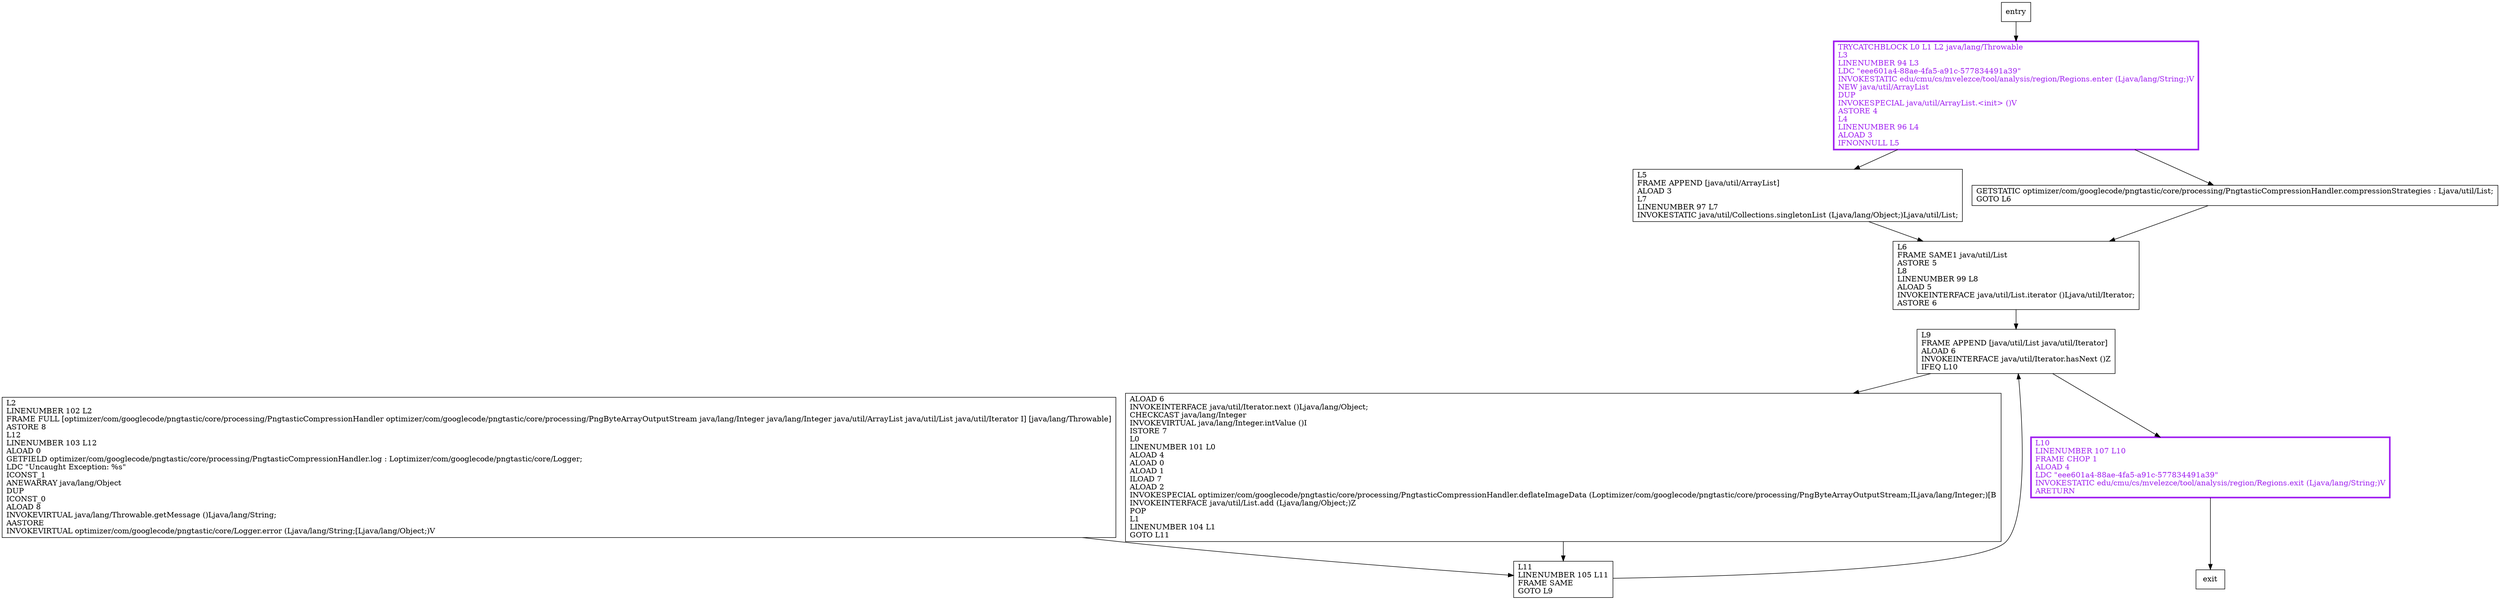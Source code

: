 digraph deflateImageDataSerially {
node [shape=record];
117064360 [label="TRYCATCHBLOCK L0 L1 L2 java/lang/Throwable\lL3\lLINENUMBER 94 L3\lLDC \"eee601a4-88ae-4fa5-a91c-577834491a39\"\lINVOKESTATIC edu/cmu/cs/mvelezce/tool/analysis/region/Regions.enter (Ljava/lang/String;)V\lNEW java/util/ArrayList\lDUP\lINVOKESPECIAL java/util/ArrayList.\<init\> ()V\lASTORE 4\lL4\lLINENUMBER 96 L4\lALOAD 3\lIFNONNULL L5\l"];
173864403 [label="L2\lLINENUMBER 102 L2\lFRAME FULL [optimizer/com/googlecode/pngtastic/core/processing/PngtasticCompressionHandler optimizer/com/googlecode/pngtastic/core/processing/PngByteArrayOutputStream java/lang/Integer java/lang/Integer java/util/ArrayList java/util/List java/util/Iterator I] [java/lang/Throwable]\lASTORE 8\lL12\lLINENUMBER 103 L12\lALOAD 0\lGETFIELD optimizer/com/googlecode/pngtastic/core/processing/PngtasticCompressionHandler.log : Loptimizer/com/googlecode/pngtastic/core/Logger;\lLDC \"Uncaught Exception: %s\"\lICONST_1\lANEWARRAY java/lang/Object\lDUP\lICONST_0\lALOAD 8\lINVOKEVIRTUAL java/lang/Throwable.getMessage ()Ljava/lang/String;\lAASTORE\lINVOKEVIRTUAL optimizer/com/googlecode/pngtastic/core/Logger.error (Ljava/lang/String;[Ljava/lang/Object;)V\l"];
1645221322 [label="L5\lFRAME APPEND [java/util/ArrayList]\lALOAD 3\lL7\lLINENUMBER 97 L7\lINVOKESTATIC java/util/Collections.singletonList (Ljava/lang/Object;)Ljava/util/List;\l"];
359977551 [label="L9\lFRAME APPEND [java/util/List java/util/Iterator]\lALOAD 6\lINVOKEINTERFACE java/util/Iterator.hasNext ()Z\lIFEQ L10\l"];
274814110 [label="ALOAD 6\lINVOKEINTERFACE java/util/Iterator.next ()Ljava/lang/Object;\lCHECKCAST java/lang/Integer\lINVOKEVIRTUAL java/lang/Integer.intValue ()I\lISTORE 7\lL0\lLINENUMBER 101 L0\lALOAD 4\lALOAD 0\lALOAD 1\lILOAD 7\lALOAD 2\lINVOKESPECIAL optimizer/com/googlecode/pngtastic/core/processing/PngtasticCompressionHandler.deflateImageData (Loptimizer/com/googlecode/pngtastic/core/processing/PngByteArrayOutputStream;ILjava/lang/Integer;)[B\lINVOKEINTERFACE java/util/List.add (Ljava/lang/Object;)Z\lPOP\lL1\lLINENUMBER 104 L1\lGOTO L11\l"];
646338620 [label="L6\lFRAME SAME1 java/util/List\lASTORE 5\lL8\lLINENUMBER 99 L8\lALOAD 5\lINVOKEINTERFACE java/util/List.iterator ()Ljava/util/Iterator;\lASTORE 6\l"];
512694662 [label="L11\lLINENUMBER 105 L11\lFRAME SAME\lGOTO L9\l"];
1925030214 [label="L10\lLINENUMBER 107 L10\lFRAME CHOP 1\lALOAD 4\lLDC \"eee601a4-88ae-4fa5-a91c-577834491a39\"\lINVOKESTATIC edu/cmu/cs/mvelezce/tool/analysis/region/Regions.exit (Ljava/lang/String;)V\lARETURN\l"];
1104803643 [label="GETSTATIC optimizer/com/googlecode/pngtastic/core/processing/PngtasticCompressionHandler.compressionStrategies : Ljava/util/List;\lGOTO L6\l"];
entry;
exit;
entry -> 117064360;
117064360 -> 1645221322;
117064360 -> 1104803643;
173864403 -> 512694662;
1645221322 -> 646338620;
359977551 -> 274814110;
359977551 -> 1925030214;
274814110 -> 512694662;
646338620 -> 359977551;
512694662 -> 359977551;
1925030214 -> exit;
1104803643 -> 646338620;
117064360[fontcolor="purple", penwidth=3, color="purple"];
1925030214[fontcolor="purple", penwidth=3, color="purple"];
}
